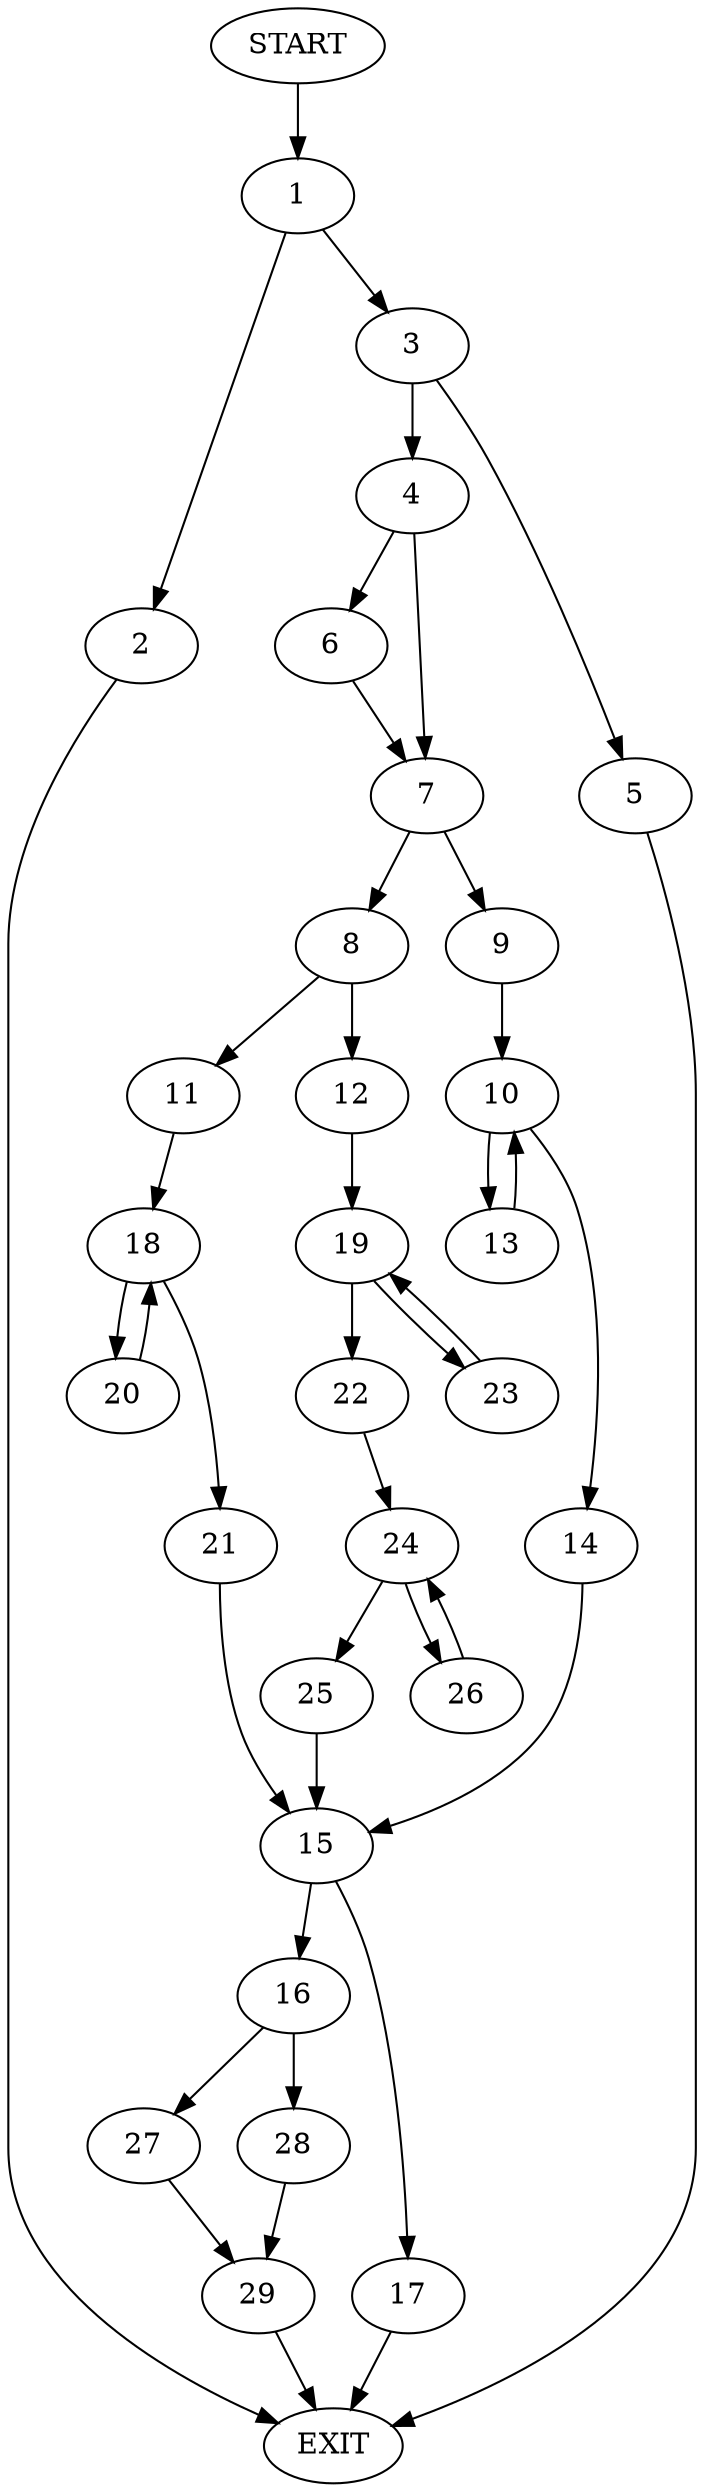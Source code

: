 digraph {
0 [label="START"]
30 [label="EXIT"]
0 -> 1
1 -> 2
1 -> 3
2 -> 30
3 -> 4
3 -> 5
4 -> 6
4 -> 7
5 -> 30
7 -> 8
7 -> 9
6 -> 7
9 -> 10
8 -> 11
8 -> 12
10 -> 13
10 -> 14
13 -> 10
14 -> 15
15 -> 16
15 -> 17
11 -> 18
12 -> 19
18 -> 20
18 -> 21
20 -> 18
21 -> 15
19 -> 22
19 -> 23
23 -> 19
22 -> 24
24 -> 25
24 -> 26
26 -> 24
25 -> 15
17 -> 30
16 -> 27
16 -> 28
27 -> 29
28 -> 29
29 -> 30
}
